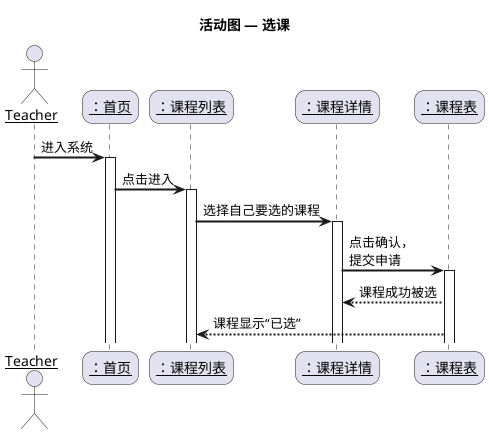 @startuml
title 活动图 — 选课
skinparam sequenceArrowThickness 2
skinparam roundcorner 20
skinparam maxmessagesize 60
skinparam sequenceParticipant underline

actor Teacher
participant "：首页" as A
participant "：课程列表" as B
participant "：课程详情" as C
participant "：课程表" as D

Teacher ->A : 进入系统
activate A

A ->B : 点击进入
activate B

B ->C : 选择自己要选的课程
activate C

C ->D : 点击确认，提交申请
activate D

D -->C :课程成功被选
D -->B :课程显示“已选”
@enduml